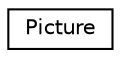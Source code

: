 digraph "Graphical Class Hierarchy"
{
 // INTERACTIVE_SVG=YES
 // LATEX_PDF_SIZE
  edge [fontname="Helvetica",fontsize="10",labelfontname="Helvetica",labelfontsize="10"];
  node [fontname="Helvetica",fontsize="10",shape=record];
  rankdir="LR";
  Node0 [label="Picture",height=0.2,width=0.4,color="black", fillcolor="white", style="filled",URL="$class_picture.html",tooltip="Stores luminance for every pixel."];
}
